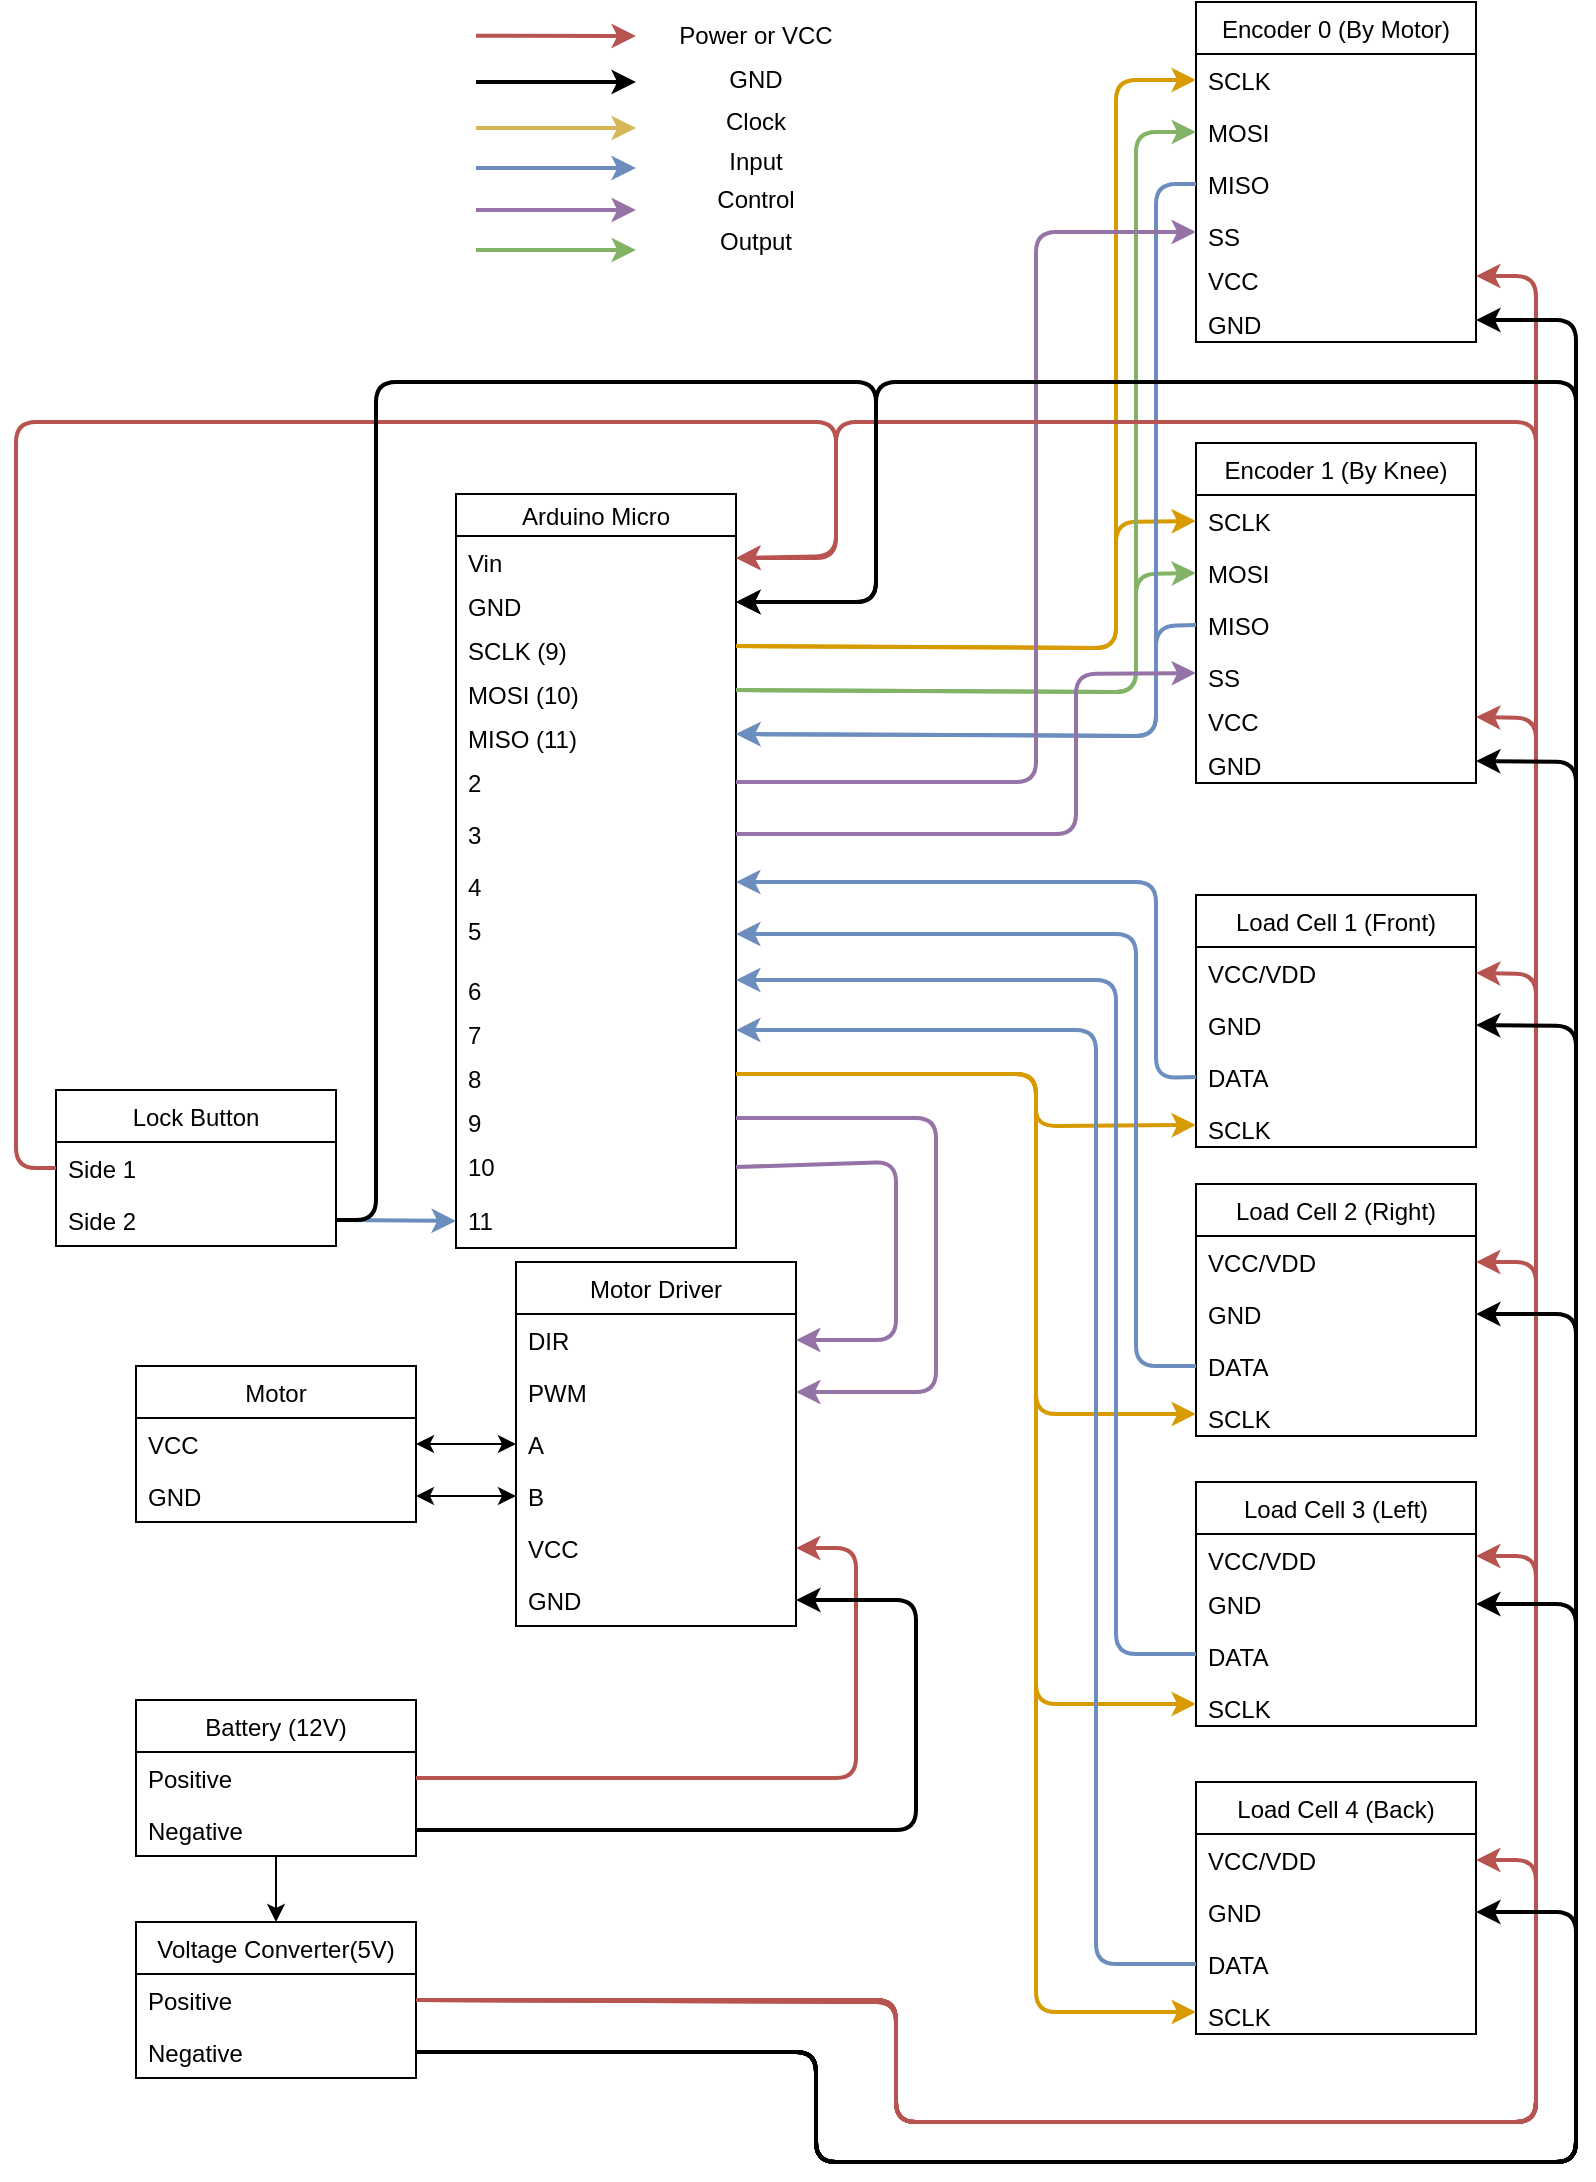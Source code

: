 <mxfile version="12.6.2" type="device"><diagram id="v35DXiqKWcoDBNxf22tP" name="Page-1"><mxGraphModel dx="2752" dy="989" grid="1" gridSize="10" guides="1" tooltips="1" connect="1" arrows="1" fold="1" page="1" pageScale="1" pageWidth="850" pageHeight="1100" math="0" shadow="0"><root><mxCell id="0"/><mxCell id="1" parent="0"/><mxCell id="bPSCzcpHLHZhRYJmk_Av-8" value="Arduino Micro" style="swimlane;fontStyle=0;childLayout=stackLayout;horizontal=1;startSize=21;fillColor=none;horizontalStack=0;resizeParent=1;resizeParentMax=0;resizeLast=0;collapsible=1;marginBottom=0;" parent="1" vertex="1"><mxGeometry x="20" y="256" width="140" height="377" as="geometry"/></mxCell><mxCell id="bPSCzcpHLHZhRYJmk_Av-101" value="Vin" style="text;strokeColor=none;fillColor=none;align=left;verticalAlign=top;spacingLeft=4;spacingRight=4;overflow=hidden;rotatable=0;points=[[0,0.5],[1,0.5]];portConstraint=eastwest;" parent="bPSCzcpHLHZhRYJmk_Av-8" vertex="1"><mxGeometry y="21" width="140" height="22" as="geometry"/></mxCell><mxCell id="bPSCzcpHLHZhRYJmk_Av-100" value="GND" style="text;strokeColor=none;fillColor=none;align=left;verticalAlign=top;spacingLeft=4;spacingRight=4;overflow=hidden;rotatable=0;points=[[0,0.5],[1,0.5]];portConstraint=eastwest;" parent="bPSCzcpHLHZhRYJmk_Av-8" vertex="1"><mxGeometry y="43" width="140" height="22" as="geometry"/></mxCell><mxCell id="bPSCzcpHLHZhRYJmk_Av-20" value="SCLK (9)" style="text;strokeColor=none;fillColor=none;align=left;verticalAlign=top;spacingLeft=4;spacingRight=4;overflow=hidden;rotatable=0;points=[[0,0.5],[1,0.5]];portConstraint=eastwest;" parent="bPSCzcpHLHZhRYJmk_Av-8" vertex="1"><mxGeometry y="65" width="140" height="22" as="geometry"/></mxCell><mxCell id="bPSCzcpHLHZhRYJmk_Av-19" value="MOSI (10)" style="text;strokeColor=none;fillColor=none;align=left;verticalAlign=top;spacingLeft=4;spacingRight=4;overflow=hidden;rotatable=0;points=[[0,0.5],[1,0.5]];portConstraint=eastwest;" parent="bPSCzcpHLHZhRYJmk_Av-8" vertex="1"><mxGeometry y="87" width="140" height="22" as="geometry"/></mxCell><mxCell id="bPSCzcpHLHZhRYJmk_Av-18" value="MISO (11)" style="text;strokeColor=none;fillColor=none;align=left;verticalAlign=top;spacingLeft=4;spacingRight=4;overflow=hidden;rotatable=0;points=[[0,0.5],[1,0.5]];portConstraint=eastwest;" parent="bPSCzcpHLHZhRYJmk_Av-8" vertex="1"><mxGeometry y="109" width="140" height="22" as="geometry"/></mxCell><mxCell id="bPSCzcpHLHZhRYJmk_Av-9" value="2" style="text;strokeColor=none;fillColor=none;align=left;verticalAlign=top;spacingLeft=4;spacingRight=4;overflow=hidden;rotatable=0;points=[[0,0.5],[1,0.5]];portConstraint=eastwest;" parent="bPSCzcpHLHZhRYJmk_Av-8" vertex="1"><mxGeometry y="131" width="140" height="26" as="geometry"/></mxCell><mxCell id="bPSCzcpHLHZhRYJmk_Av-10" value="3" style="text;strokeColor=none;fillColor=none;align=left;verticalAlign=top;spacingLeft=4;spacingRight=4;overflow=hidden;rotatable=0;points=[[0,0.5],[1,0.5]];portConstraint=eastwest;" parent="bPSCzcpHLHZhRYJmk_Av-8" vertex="1"><mxGeometry y="157" width="140" height="26" as="geometry"/></mxCell><mxCell id="bPSCzcpHLHZhRYJmk_Av-12" value="4" style="text;strokeColor=none;fillColor=none;align=left;verticalAlign=top;spacingLeft=4;spacingRight=4;overflow=hidden;rotatable=0;points=[[0,0.5],[1,0.5]];portConstraint=eastwest;" parent="bPSCzcpHLHZhRYJmk_Av-8" vertex="1"><mxGeometry y="183" width="140" height="22" as="geometry"/></mxCell><mxCell id="bPSCzcpHLHZhRYJmk_Av-11" value="5" style="text;strokeColor=none;fillColor=none;align=left;verticalAlign=top;spacingLeft=4;spacingRight=4;overflow=hidden;rotatable=0;points=[[0,0.5],[1,0.5]];portConstraint=eastwest;" parent="bPSCzcpHLHZhRYJmk_Av-8" vertex="1"><mxGeometry y="205" width="140" height="30" as="geometry"/></mxCell><mxCell id="bPSCzcpHLHZhRYJmk_Av-14" value="6" style="text;strokeColor=none;fillColor=none;align=left;verticalAlign=top;spacingLeft=4;spacingRight=4;overflow=hidden;rotatable=0;points=[[0,0.5],[1,0.5]];portConstraint=eastwest;" parent="bPSCzcpHLHZhRYJmk_Av-8" vertex="1"><mxGeometry y="235" width="140" height="22" as="geometry"/></mxCell><mxCell id="bPSCzcpHLHZhRYJmk_Av-16" value="7" style="text;strokeColor=none;fillColor=none;align=left;verticalAlign=top;spacingLeft=4;spacingRight=4;overflow=hidden;rotatable=0;points=[[0,0.5],[1,0.5]];portConstraint=eastwest;" parent="bPSCzcpHLHZhRYJmk_Av-8" vertex="1"><mxGeometry y="257" width="140" height="22" as="geometry"/></mxCell><mxCell id="bPSCzcpHLHZhRYJmk_Av-15" value="8" style="text;strokeColor=none;fillColor=none;align=left;verticalAlign=top;spacingLeft=4;spacingRight=4;overflow=hidden;rotatable=0;points=[[0,0.5],[1,0.5]];portConstraint=eastwest;" parent="bPSCzcpHLHZhRYJmk_Av-8" vertex="1"><mxGeometry y="279" width="140" height="22" as="geometry"/></mxCell><mxCell id="bPSCzcpHLHZhRYJmk_Av-13" value="9" style="text;strokeColor=none;fillColor=none;align=left;verticalAlign=top;spacingLeft=4;spacingRight=4;overflow=hidden;rotatable=0;points=[[0,0.5],[1,0.5]];portConstraint=eastwest;" parent="bPSCzcpHLHZhRYJmk_Av-8" vertex="1"><mxGeometry y="301" width="140" height="22" as="geometry"/></mxCell><mxCell id="bPSCzcpHLHZhRYJmk_Av-17" value="10" style="text;strokeColor=none;fillColor=none;align=left;verticalAlign=top;spacingLeft=4;spacingRight=4;overflow=hidden;rotatable=0;points=[[0,0.5],[1,0.5]];portConstraint=eastwest;" parent="bPSCzcpHLHZhRYJmk_Av-8" vertex="1"><mxGeometry y="323" width="140" height="27" as="geometry"/></mxCell><mxCell id="UophgzptEVG4ub3o9awK-4" value="11&#10;" style="text;strokeColor=none;fillColor=none;align=left;verticalAlign=top;spacingLeft=4;spacingRight=4;overflow=hidden;rotatable=0;points=[[0,0.5],[1,0.5]];portConstraint=eastwest;" vertex="1" parent="bPSCzcpHLHZhRYJmk_Av-8"><mxGeometry y="350" width="140" height="27" as="geometry"/></mxCell><mxCell id="bPSCzcpHLHZhRYJmk_Av-21" value="Encoder 1 (By Knee)" style="swimlane;fontStyle=0;childLayout=stackLayout;horizontal=1;startSize=26;fillColor=none;horizontalStack=0;resizeParent=1;resizeParentMax=0;resizeLast=0;collapsible=1;marginBottom=0;" parent="1" vertex="1"><mxGeometry x="390" y="230.5" width="140" height="170" as="geometry"/></mxCell><mxCell id="bPSCzcpHLHZhRYJmk_Av-24" value="SCLK" style="text;strokeColor=none;fillColor=none;align=left;verticalAlign=top;spacingLeft=4;spacingRight=4;overflow=hidden;rotatable=0;points=[[0,0.5],[1,0.5]];portConstraint=eastwest;" parent="bPSCzcpHLHZhRYJmk_Av-21" vertex="1"><mxGeometry y="26" width="140" height="26" as="geometry"/></mxCell><mxCell id="bPSCzcpHLHZhRYJmk_Av-22" value="MOSI&#10;" style="text;strokeColor=none;fillColor=none;align=left;verticalAlign=top;spacingLeft=4;spacingRight=4;overflow=hidden;rotatable=0;points=[[0,0.5],[1,0.5]];portConstraint=eastwest;" parent="bPSCzcpHLHZhRYJmk_Av-21" vertex="1"><mxGeometry y="52" width="140" height="26" as="geometry"/></mxCell><mxCell id="bPSCzcpHLHZhRYJmk_Av-23" value="MISO" style="text;strokeColor=none;fillColor=none;align=left;verticalAlign=top;spacingLeft=4;spacingRight=4;overflow=hidden;rotatable=0;points=[[0,0.5],[1,0.5]];portConstraint=eastwest;" parent="bPSCzcpHLHZhRYJmk_Av-21" vertex="1"><mxGeometry y="78" width="140" height="26" as="geometry"/></mxCell><mxCell id="bPSCzcpHLHZhRYJmk_Av-25" value="SS" style="text;strokeColor=none;fillColor=none;align=left;verticalAlign=top;spacingLeft=4;spacingRight=4;overflow=hidden;rotatable=0;points=[[0,0.5],[1,0.5]];portConstraint=eastwest;" parent="bPSCzcpHLHZhRYJmk_Av-21" vertex="1"><mxGeometry y="104" width="140" height="22" as="geometry"/></mxCell><mxCell id="bPSCzcpHLHZhRYJmk_Av-46" value="VCC" style="text;strokeColor=none;fillColor=none;align=left;verticalAlign=top;spacingLeft=4;spacingRight=4;overflow=hidden;rotatable=0;points=[[0,0.5],[1,0.5]];portConstraint=eastwest;" parent="bPSCzcpHLHZhRYJmk_Av-21" vertex="1"><mxGeometry y="126" width="140" height="22" as="geometry"/></mxCell><mxCell id="bPSCzcpHLHZhRYJmk_Av-47" value="GND" style="text;strokeColor=none;fillColor=none;align=left;verticalAlign=top;spacingLeft=4;spacingRight=4;overflow=hidden;rotatable=0;points=[[0,0.5],[1,0.5]];portConstraint=eastwest;" parent="bPSCzcpHLHZhRYJmk_Av-21" vertex="1"><mxGeometry y="148" width="140" height="22" as="geometry"/></mxCell><mxCell id="bPSCzcpHLHZhRYJmk_Av-26" value="Encoder 0 (By Motor)" style="swimlane;fontStyle=0;childLayout=stackLayout;horizontal=1;startSize=26;fillColor=none;horizontalStack=0;resizeParent=1;resizeParentMax=0;resizeLast=0;collapsible=1;marginBottom=0;" parent="1" vertex="1"><mxGeometry x="390" y="10" width="140" height="170" as="geometry"/></mxCell><mxCell id="bPSCzcpHLHZhRYJmk_Av-29" value="SCLK" style="text;strokeColor=none;fillColor=none;align=left;verticalAlign=top;spacingLeft=4;spacingRight=4;overflow=hidden;rotatable=0;points=[[0,0.5],[1,0.5]];portConstraint=eastwest;" parent="bPSCzcpHLHZhRYJmk_Av-26" vertex="1"><mxGeometry y="26" width="140" height="26" as="geometry"/></mxCell><mxCell id="bPSCzcpHLHZhRYJmk_Av-27" value="MOSI&#10;" style="text;strokeColor=none;fillColor=none;align=left;verticalAlign=top;spacingLeft=4;spacingRight=4;overflow=hidden;rotatable=0;points=[[0,0.5],[1,0.5]];portConstraint=eastwest;" parent="bPSCzcpHLHZhRYJmk_Av-26" vertex="1"><mxGeometry y="52" width="140" height="26" as="geometry"/></mxCell><mxCell id="bPSCzcpHLHZhRYJmk_Av-28" value="MISO" style="text;strokeColor=none;fillColor=none;align=left;verticalAlign=top;spacingLeft=4;spacingRight=4;overflow=hidden;rotatable=0;points=[[0,0.5],[1,0.5]];portConstraint=eastwest;" parent="bPSCzcpHLHZhRYJmk_Av-26" vertex="1"><mxGeometry y="78" width="140" height="26" as="geometry"/></mxCell><mxCell id="bPSCzcpHLHZhRYJmk_Av-30" value="SS" style="text;strokeColor=none;fillColor=none;align=left;verticalAlign=top;spacingLeft=4;spacingRight=4;overflow=hidden;rotatable=0;points=[[0,0.5],[1,0.5]];portConstraint=eastwest;" parent="bPSCzcpHLHZhRYJmk_Av-26" vertex="1"><mxGeometry y="104" width="140" height="22" as="geometry"/></mxCell><mxCell id="bPSCzcpHLHZhRYJmk_Av-45" value="VCC" style="text;strokeColor=none;fillColor=none;align=left;verticalAlign=top;spacingLeft=4;spacingRight=4;overflow=hidden;rotatable=0;points=[[0,0.5],[1,0.5]];portConstraint=eastwest;" parent="bPSCzcpHLHZhRYJmk_Av-26" vertex="1"><mxGeometry y="126" width="140" height="22" as="geometry"/></mxCell><mxCell id="bPSCzcpHLHZhRYJmk_Av-44" value="GND" style="text;strokeColor=none;fillColor=none;align=left;verticalAlign=top;spacingLeft=4;spacingRight=4;overflow=hidden;rotatable=0;points=[[0,0.5],[1,0.5]];portConstraint=eastwest;" parent="bPSCzcpHLHZhRYJmk_Av-26" vertex="1"><mxGeometry y="148" width="140" height="22" as="geometry"/></mxCell><mxCell id="bPSCzcpHLHZhRYJmk_Av-31" value="" style="endArrow=none;html=1;exitX=1;exitY=0.5;exitDx=0;exitDy=0;entryX=0;entryY=0.5;entryDx=0;entryDy=0;fillColor=#dae8fc;strokeColor=#6c8ebf;startArrow=classic;startFill=1;endFill=0;strokeWidth=2;" parent="1" source="bPSCzcpHLHZhRYJmk_Av-18" target="bPSCzcpHLHZhRYJmk_Av-23" edge="1"><mxGeometry width="50" height="50" relative="1" as="geometry"><mxPoint x="20" y="460" as="sourcePoint"/><mxPoint x="300" y="300" as="targetPoint"/><Array as="points"><mxPoint x="370" y="377"/><mxPoint x="370" y="322"/></Array></mxGeometry></mxCell><mxCell id="bPSCzcpHLHZhRYJmk_Av-32" value="" style="endArrow=classic;html=1;exitX=1;exitY=0.5;exitDx=0;exitDy=0;entryX=0;entryY=0.5;entryDx=0;entryDy=0;fillColor=#d5e8d4;strokeColor=#82b366;strokeWidth=2;" parent="1" source="bPSCzcpHLHZhRYJmk_Av-19" target="bPSCzcpHLHZhRYJmk_Av-22" edge="1"><mxGeometry width="50" height="50" relative="1" as="geometry"><mxPoint x="20" y="460" as="sourcePoint"/><mxPoint x="70" y="410" as="targetPoint"/><Array as="points"><mxPoint x="360" y="355"/><mxPoint x="360" y="296"/></Array></mxGeometry></mxCell><mxCell id="bPSCzcpHLHZhRYJmk_Av-33" value="" style="endArrow=classic;html=1;exitX=1;exitY=0.5;exitDx=0;exitDy=0;entryX=0;entryY=0.5;entryDx=0;entryDy=0;fillColor=#ffe6cc;strokeColor=#d79b00;strokeWidth=2;" parent="1" source="bPSCzcpHLHZhRYJmk_Av-20" target="bPSCzcpHLHZhRYJmk_Av-24" edge="1"><mxGeometry width="50" height="50" relative="1" as="geometry"><mxPoint x="20" y="460" as="sourcePoint"/><mxPoint x="70" y="410" as="targetPoint"/><Array as="points"><mxPoint x="350" y="333"/><mxPoint x="350" y="270"/></Array></mxGeometry></mxCell><mxCell id="bPSCzcpHLHZhRYJmk_Av-34" value="" style="endArrow=classic;html=1;exitX=1;exitY=0.5;exitDx=0;exitDy=0;entryX=0;entryY=0.5;entryDx=0;entryDy=0;fillColor=#ffe6cc;strokeColor=#d79b00;strokeWidth=2;" parent="1" source="bPSCzcpHLHZhRYJmk_Av-20" target="bPSCzcpHLHZhRYJmk_Av-29" edge="1"><mxGeometry width="50" height="50" relative="1" as="geometry"><mxPoint x="20" y="460" as="sourcePoint"/><mxPoint x="70" y="410" as="targetPoint"/><Array as="points"><mxPoint x="350" y="333"/><mxPoint x="350" y="49"/></Array></mxGeometry></mxCell><mxCell id="bPSCzcpHLHZhRYJmk_Av-35" value="" style="endArrow=classic;html=1;exitX=1;exitY=0.5;exitDx=0;exitDy=0;entryX=0;entryY=0.5;entryDx=0;entryDy=0;fillColor=#d5e8d4;strokeColor=#82b366;strokeWidth=2;" parent="1" source="bPSCzcpHLHZhRYJmk_Av-19" target="bPSCzcpHLHZhRYJmk_Av-27" edge="1"><mxGeometry width="50" height="50" relative="1" as="geometry"><mxPoint x="20" y="460" as="sourcePoint"/><mxPoint x="70" y="410" as="targetPoint"/><Array as="points"><mxPoint x="360" y="355"/><mxPoint x="360" y="75"/></Array></mxGeometry></mxCell><mxCell id="bPSCzcpHLHZhRYJmk_Av-36" value="" style="endArrow=none;html=1;exitX=1;exitY=0.5;exitDx=0;exitDy=0;entryX=0;entryY=0.5;entryDx=0;entryDy=0;fillColor=#dae8fc;strokeColor=#6c8ebf;startArrow=classic;startFill=1;endFill=0;strokeWidth=2;" parent="1" source="bPSCzcpHLHZhRYJmk_Av-18" target="bPSCzcpHLHZhRYJmk_Av-28" edge="1"><mxGeometry width="50" height="50" relative="1" as="geometry"><mxPoint x="20" y="460" as="sourcePoint"/><mxPoint x="70" y="410" as="targetPoint"/><Array as="points"><mxPoint x="370" y="377"/><mxPoint x="370" y="101"/></Array></mxGeometry></mxCell><mxCell id="bPSCzcpHLHZhRYJmk_Av-37" value="" style="endArrow=classic;html=1;exitX=1;exitY=0.5;exitDx=0;exitDy=0;entryX=0;entryY=0.5;entryDx=0;entryDy=0;fillColor=#e1d5e7;strokeColor=#9673a6;strokeWidth=2;" parent="1" source="bPSCzcpHLHZhRYJmk_Av-9" target="bPSCzcpHLHZhRYJmk_Av-30" edge="1"><mxGeometry width="50" height="50" relative="1" as="geometry"><mxPoint x="20" y="670" as="sourcePoint"/><mxPoint x="70" y="620" as="targetPoint"/><Array as="points"><mxPoint x="310" y="400"/><mxPoint x="310" y="125"/></Array></mxGeometry></mxCell><mxCell id="bPSCzcpHLHZhRYJmk_Av-38" value="" style="endArrow=classic;html=1;exitX=1;exitY=0.5;exitDx=0;exitDy=0;entryX=0;entryY=0.5;entryDx=0;entryDy=0;fillColor=#e1d5e7;strokeColor=#9673a6;strokeWidth=2;" parent="1" source="bPSCzcpHLHZhRYJmk_Av-10" target="bPSCzcpHLHZhRYJmk_Av-25" edge="1"><mxGeometry width="50" height="50" relative="1" as="geometry"><mxPoint x="20" y="670" as="sourcePoint"/><mxPoint x="70" y="620" as="targetPoint"/><Array as="points"><mxPoint x="330" y="426"/><mxPoint x="330" y="346"/></Array></mxGeometry></mxCell><mxCell id="bPSCzcpHLHZhRYJmk_Av-39" value="Load Cell 1 (Front)" style="swimlane;fontStyle=0;childLayout=stackLayout;horizontal=1;startSize=26;fillColor=none;horizontalStack=0;resizeParent=1;resizeParentMax=0;resizeLast=0;collapsible=1;marginBottom=0;" parent="1" vertex="1"><mxGeometry x="390" y="456.5" width="140" height="126" as="geometry"/></mxCell><mxCell id="bPSCzcpHLHZhRYJmk_Av-40" value="VCC/VDD" style="text;strokeColor=none;fillColor=none;align=left;verticalAlign=top;spacingLeft=4;spacingRight=4;overflow=hidden;rotatable=0;points=[[0,0.5],[1,0.5]];portConstraint=eastwest;" parent="bPSCzcpHLHZhRYJmk_Av-39" vertex="1"><mxGeometry y="26" width="140" height="26" as="geometry"/></mxCell><mxCell id="bPSCzcpHLHZhRYJmk_Av-41" value="GND" style="text;strokeColor=none;fillColor=none;align=left;verticalAlign=top;spacingLeft=4;spacingRight=4;overflow=hidden;rotatable=0;points=[[0,0.5],[1,0.5]];portConstraint=eastwest;" parent="bPSCzcpHLHZhRYJmk_Av-39" vertex="1"><mxGeometry y="52" width="140" height="26" as="geometry"/></mxCell><mxCell id="bPSCzcpHLHZhRYJmk_Av-42" value="DATA" style="text;strokeColor=none;fillColor=none;align=left;verticalAlign=top;spacingLeft=4;spacingRight=4;overflow=hidden;rotatable=0;points=[[0,0.5],[1,0.5]];portConstraint=eastwest;" parent="bPSCzcpHLHZhRYJmk_Av-39" vertex="1"><mxGeometry y="78" width="140" height="26" as="geometry"/></mxCell><mxCell id="bPSCzcpHLHZhRYJmk_Av-43" value="SCLK" style="text;strokeColor=none;fillColor=none;align=left;verticalAlign=top;spacingLeft=4;spacingRight=4;overflow=hidden;rotatable=0;points=[[0,0.5],[1,0.5]];portConstraint=eastwest;" parent="bPSCzcpHLHZhRYJmk_Av-39" vertex="1"><mxGeometry y="104" width="140" height="22" as="geometry"/></mxCell><mxCell id="bPSCzcpHLHZhRYJmk_Av-48" value="Load Cell 2 (Right)" style="swimlane;fontStyle=0;childLayout=stackLayout;horizontal=1;startSize=26;fillColor=none;horizontalStack=0;resizeParent=1;resizeParentMax=0;resizeLast=0;collapsible=1;marginBottom=0;" parent="1" vertex="1"><mxGeometry x="390" y="601" width="140" height="126" as="geometry"/></mxCell><mxCell id="bPSCzcpHLHZhRYJmk_Av-49" value="VCC/VDD" style="text;strokeColor=none;fillColor=none;align=left;verticalAlign=top;spacingLeft=4;spacingRight=4;overflow=hidden;rotatable=0;points=[[0,0.5],[1,0.5]];portConstraint=eastwest;" parent="bPSCzcpHLHZhRYJmk_Av-48" vertex="1"><mxGeometry y="26" width="140" height="26" as="geometry"/></mxCell><mxCell id="bPSCzcpHLHZhRYJmk_Av-50" value="GND" style="text;strokeColor=none;fillColor=none;align=left;verticalAlign=top;spacingLeft=4;spacingRight=4;overflow=hidden;rotatable=0;points=[[0,0.5],[1,0.5]];portConstraint=eastwest;" parent="bPSCzcpHLHZhRYJmk_Av-48" vertex="1"><mxGeometry y="52" width="140" height="26" as="geometry"/></mxCell><mxCell id="bPSCzcpHLHZhRYJmk_Av-51" value="DATA" style="text;strokeColor=none;fillColor=none;align=left;verticalAlign=top;spacingLeft=4;spacingRight=4;overflow=hidden;rotatable=0;points=[[0,0.5],[1,0.5]];portConstraint=eastwest;" parent="bPSCzcpHLHZhRYJmk_Av-48" vertex="1"><mxGeometry y="78" width="140" height="26" as="geometry"/></mxCell><mxCell id="bPSCzcpHLHZhRYJmk_Av-52" value="SCLK" style="text;strokeColor=none;fillColor=none;align=left;verticalAlign=top;spacingLeft=4;spacingRight=4;overflow=hidden;rotatable=0;points=[[0,0.5],[1,0.5]];portConstraint=eastwest;" parent="bPSCzcpHLHZhRYJmk_Av-48" vertex="1"><mxGeometry y="104" width="140" height="22" as="geometry"/></mxCell><mxCell id="bPSCzcpHLHZhRYJmk_Av-53" value="Load Cell 3 (Left)" style="swimlane;fontStyle=0;childLayout=stackLayout;horizontal=1;startSize=26;fillColor=none;horizontalStack=0;resizeParent=1;resizeParentMax=0;resizeLast=0;collapsible=1;marginBottom=0;" parent="1" vertex="1"><mxGeometry x="390" y="750" width="140" height="122" as="geometry"/></mxCell><mxCell id="bPSCzcpHLHZhRYJmk_Av-54" value="VCC/VDD" style="text;strokeColor=none;fillColor=none;align=left;verticalAlign=top;spacingLeft=4;spacingRight=4;overflow=hidden;rotatable=0;points=[[0,0.5],[1,0.5]];portConstraint=eastwest;" parent="bPSCzcpHLHZhRYJmk_Av-53" vertex="1"><mxGeometry y="26" width="140" height="22" as="geometry"/></mxCell><mxCell id="bPSCzcpHLHZhRYJmk_Av-55" value="GND" style="text;strokeColor=none;fillColor=none;align=left;verticalAlign=top;spacingLeft=4;spacingRight=4;overflow=hidden;rotatable=0;points=[[0,0.5],[1,0.5]];portConstraint=eastwest;" parent="bPSCzcpHLHZhRYJmk_Av-53" vertex="1"><mxGeometry y="48" width="140" height="26" as="geometry"/></mxCell><mxCell id="bPSCzcpHLHZhRYJmk_Av-56" value="DATA" style="text;strokeColor=none;fillColor=none;align=left;verticalAlign=top;spacingLeft=4;spacingRight=4;overflow=hidden;rotatable=0;points=[[0,0.5],[1,0.5]];portConstraint=eastwest;" parent="bPSCzcpHLHZhRYJmk_Av-53" vertex="1"><mxGeometry y="74" width="140" height="26" as="geometry"/></mxCell><mxCell id="bPSCzcpHLHZhRYJmk_Av-57" value="SCLK" style="text;strokeColor=none;fillColor=none;align=left;verticalAlign=top;spacingLeft=4;spacingRight=4;overflow=hidden;rotatable=0;points=[[0,0.5],[1,0.5]];portConstraint=eastwest;" parent="bPSCzcpHLHZhRYJmk_Av-53" vertex="1"><mxGeometry y="100" width="140" height="22" as="geometry"/></mxCell><mxCell id="bPSCzcpHLHZhRYJmk_Av-58" value="Load Cell 4 (Back)" style="swimlane;fontStyle=0;childLayout=stackLayout;horizontal=1;startSize=26;fillColor=none;horizontalStack=0;resizeParent=1;resizeParentMax=0;resizeLast=0;collapsible=1;marginBottom=0;" parent="1" vertex="1"><mxGeometry x="390" y="900" width="140" height="126" as="geometry"/></mxCell><mxCell id="bPSCzcpHLHZhRYJmk_Av-59" value="VCC/VDD" style="text;strokeColor=none;fillColor=none;align=left;verticalAlign=top;spacingLeft=4;spacingRight=4;overflow=hidden;rotatable=0;points=[[0,0.5],[1,0.5]];portConstraint=eastwest;" parent="bPSCzcpHLHZhRYJmk_Av-58" vertex="1"><mxGeometry y="26" width="140" height="26" as="geometry"/></mxCell><mxCell id="bPSCzcpHLHZhRYJmk_Av-60" value="GND" style="text;strokeColor=none;fillColor=none;align=left;verticalAlign=top;spacingLeft=4;spacingRight=4;overflow=hidden;rotatable=0;points=[[0,0.5],[1,0.5]];portConstraint=eastwest;" parent="bPSCzcpHLHZhRYJmk_Av-58" vertex="1"><mxGeometry y="52" width="140" height="26" as="geometry"/></mxCell><mxCell id="bPSCzcpHLHZhRYJmk_Av-61" value="DATA" style="text;strokeColor=none;fillColor=none;align=left;verticalAlign=top;spacingLeft=4;spacingRight=4;overflow=hidden;rotatable=0;points=[[0,0.5],[1,0.5]];portConstraint=eastwest;" parent="bPSCzcpHLHZhRYJmk_Av-58" vertex="1"><mxGeometry y="78" width="140" height="26" as="geometry"/></mxCell><mxCell id="bPSCzcpHLHZhRYJmk_Av-62" value="SCLK" style="text;strokeColor=none;fillColor=none;align=left;verticalAlign=top;spacingLeft=4;spacingRight=4;overflow=hidden;rotatable=0;points=[[0,0.5],[1,0.5]];portConstraint=eastwest;" parent="bPSCzcpHLHZhRYJmk_Av-58" vertex="1"><mxGeometry y="104" width="140" height="22" as="geometry"/></mxCell><mxCell id="bPSCzcpHLHZhRYJmk_Av-63" value="" style="endArrow=classic;html=1;exitX=1;exitY=0.5;exitDx=0;exitDy=0;entryX=0;entryY=0.5;entryDx=0;entryDy=0;fillColor=#ffe6cc;strokeColor=#d79b00;strokeWidth=2;" parent="1" source="bPSCzcpHLHZhRYJmk_Av-15" target="bPSCzcpHLHZhRYJmk_Av-43" edge="1"><mxGeometry width="50" height="50" relative="1" as="geometry"><mxPoint x="20" y="1100" as="sourcePoint"/><mxPoint x="70" y="1050" as="targetPoint"/><Array as="points"><mxPoint x="310" y="546"/><mxPoint x="310" y="572"/></Array></mxGeometry></mxCell><mxCell id="bPSCzcpHLHZhRYJmk_Av-64" value="" style="endArrow=classic;html=1;exitX=1;exitY=0.5;exitDx=0;exitDy=0;entryX=0;entryY=0.5;entryDx=0;entryDy=0;fillColor=#ffe6cc;strokeColor=#d79b00;strokeWidth=2;" parent="1" source="bPSCzcpHLHZhRYJmk_Av-15" target="bPSCzcpHLHZhRYJmk_Av-52" edge="1"><mxGeometry width="50" height="50" relative="1" as="geometry"><mxPoint x="170" y="556" as="sourcePoint"/><mxPoint x="400" y="581.5" as="targetPoint"/><Array as="points"><mxPoint x="310" y="546"/><mxPoint x="310" y="716"/></Array></mxGeometry></mxCell><mxCell id="bPSCzcpHLHZhRYJmk_Av-65" value="" style="endArrow=classic;html=1;exitX=1;exitY=0.5;exitDx=0;exitDy=0;entryX=0;entryY=0.5;entryDx=0;entryDy=0;fillColor=#ffe6cc;strokeColor=#d79b00;strokeWidth=2;" parent="1" source="bPSCzcpHLHZhRYJmk_Av-15" target="bPSCzcpHLHZhRYJmk_Av-57" edge="1"><mxGeometry width="50" height="50" relative="1" as="geometry"><mxPoint x="20" y="1100" as="sourcePoint"/><mxPoint x="70" y="1050" as="targetPoint"/><Array as="points"><mxPoint x="310" y="546"/><mxPoint x="310" y="861"/></Array></mxGeometry></mxCell><mxCell id="bPSCzcpHLHZhRYJmk_Av-66" value="" style="endArrow=classic;html=1;exitX=1;exitY=0.5;exitDx=0;exitDy=0;entryX=0;entryY=0.5;entryDx=0;entryDy=0;fillColor=#ffe6cc;strokeColor=#d79b00;strokeWidth=2;" parent="1" source="bPSCzcpHLHZhRYJmk_Av-15" target="bPSCzcpHLHZhRYJmk_Av-62" edge="1"><mxGeometry width="50" height="50" relative="1" as="geometry"><mxPoint x="20" y="1100" as="sourcePoint"/><mxPoint x="70" y="1050" as="targetPoint"/><Array as="points"><mxPoint x="310" y="546"/><mxPoint x="310" y="1015"/></Array></mxGeometry></mxCell><mxCell id="bPSCzcpHLHZhRYJmk_Av-67" value="" style="endArrow=none;html=1;exitX=1;exitY=0.5;exitDx=0;exitDy=0;entryX=0;entryY=0.5;entryDx=0;entryDy=0;fillColor=#dae8fc;strokeColor=#6c8ebf;strokeWidth=2;startArrow=classic;startFill=1;endFill=0;" parent="1" source="bPSCzcpHLHZhRYJmk_Av-12" target="bPSCzcpHLHZhRYJmk_Av-42" edge="1"><mxGeometry width="50" height="50" relative="1" as="geometry"><mxPoint x="190" y="610" as="sourcePoint"/><mxPoint x="220" y="810" as="targetPoint"/><Array as="points"><mxPoint x="370" y="450"/><mxPoint x="370" y="548"/></Array></mxGeometry></mxCell><mxCell id="bPSCzcpHLHZhRYJmk_Av-68" value="" style="endArrow=none;html=1;exitX=1;exitY=0.5;exitDx=0;exitDy=0;entryX=0;entryY=0.5;entryDx=0;entryDy=0;fillColor=#dae8fc;strokeColor=#6c8ebf;strokeWidth=2;startArrow=classic;startFill=1;endFill=0;" parent="1" source="bPSCzcpHLHZhRYJmk_Av-11" target="bPSCzcpHLHZhRYJmk_Av-51" edge="1"><mxGeometry width="50" height="50" relative="1" as="geometry"><mxPoint x="190" y="590" as="sourcePoint"/><mxPoint x="230" y="720" as="targetPoint"/><Array as="points"><mxPoint x="360" y="476"/><mxPoint x="360" y="692"/></Array></mxGeometry></mxCell><mxCell id="bPSCzcpHLHZhRYJmk_Av-69" value="" style="endArrow=none;html=1;entryX=0;entryY=0.5;entryDx=0;entryDy=0;fillColor=#dae8fc;strokeColor=#6c8ebf;strokeWidth=2;startArrow=classic;startFill=1;endFill=0;" parent="1" edge="1"><mxGeometry width="50" height="50" relative="1" as="geometry"><mxPoint x="160" y="499" as="sourcePoint"/><mxPoint x="390" y="836" as="targetPoint"/><Array as="points"><mxPoint x="350" y="499"/><mxPoint x="350" y="836"/></Array></mxGeometry></mxCell><mxCell id="bPSCzcpHLHZhRYJmk_Av-70" value="" style="endArrow=none;html=1;exitX=1;exitY=0.5;exitDx=0;exitDy=0;entryX=0;entryY=0.5;entryDx=0;entryDy=0;fillColor=#dae8fc;strokeColor=#6c8ebf;strokeWidth=2;startArrow=classic;startFill=1;endFill=0;" parent="1" source="bPSCzcpHLHZhRYJmk_Av-16" target="bPSCzcpHLHZhRYJmk_Av-61" edge="1"><mxGeometry width="50" height="50" relative="1" as="geometry"><mxPoint x="170" y="640" as="sourcePoint"/><mxPoint x="280" y="720" as="targetPoint"/><Array as="points"><mxPoint x="340" y="524"/><mxPoint x="340" y="991"/></Array></mxGeometry></mxCell><mxCell id="bPSCzcpHLHZhRYJmk_Av-71" value="Motor Driver" style="swimlane;fontStyle=0;childLayout=stackLayout;horizontal=1;startSize=26;fillColor=none;horizontalStack=0;resizeParent=1;resizeParentMax=0;resizeLast=0;collapsible=1;marginBottom=0;" parent="1" vertex="1"><mxGeometry x="50" y="640" width="140" height="182" as="geometry"/></mxCell><mxCell id="bPSCzcpHLHZhRYJmk_Av-73" value="DIR" style="text;strokeColor=none;fillColor=none;align=left;verticalAlign=top;spacingLeft=4;spacingRight=4;overflow=hidden;rotatable=0;points=[[0,0.5],[1,0.5]];portConstraint=eastwest;" parent="bPSCzcpHLHZhRYJmk_Av-71" vertex="1"><mxGeometry y="26" width="140" height="26" as="geometry"/></mxCell><mxCell id="bPSCzcpHLHZhRYJmk_Av-72" value="PWM" style="text;strokeColor=none;fillColor=none;align=left;verticalAlign=top;spacingLeft=4;spacingRight=4;overflow=hidden;rotatable=0;points=[[0,0.5],[1,0.5]];portConstraint=eastwest;" parent="bPSCzcpHLHZhRYJmk_Av-71" vertex="1"><mxGeometry y="52" width="140" height="26" as="geometry"/></mxCell><mxCell id="bPSCzcpHLHZhRYJmk_Av-74" value="A" style="text;strokeColor=none;fillColor=none;align=left;verticalAlign=top;spacingLeft=4;spacingRight=4;overflow=hidden;rotatable=0;points=[[0,0.5],[1,0.5]];portConstraint=eastwest;" parent="bPSCzcpHLHZhRYJmk_Av-71" vertex="1"><mxGeometry y="78" width="140" height="26" as="geometry"/></mxCell><mxCell id="bPSCzcpHLHZhRYJmk_Av-75" value="B" style="text;strokeColor=none;fillColor=none;align=left;verticalAlign=top;spacingLeft=4;spacingRight=4;overflow=hidden;rotatable=0;points=[[0,0.5],[1,0.5]];portConstraint=eastwest;" parent="bPSCzcpHLHZhRYJmk_Av-71" vertex="1"><mxGeometry y="104" width="140" height="26" as="geometry"/></mxCell><mxCell id="bPSCzcpHLHZhRYJmk_Av-77" value="VCC" style="text;strokeColor=none;fillColor=none;align=left;verticalAlign=top;spacingLeft=4;spacingRight=4;overflow=hidden;rotatable=0;points=[[0,0.5],[1,0.5]];portConstraint=eastwest;" parent="bPSCzcpHLHZhRYJmk_Av-71" vertex="1"><mxGeometry y="130" width="140" height="26" as="geometry"/></mxCell><mxCell id="bPSCzcpHLHZhRYJmk_Av-76" value="GND" style="text;strokeColor=none;fillColor=none;align=left;verticalAlign=top;spacingLeft=4;spacingRight=4;overflow=hidden;rotatable=0;points=[[0,0.5],[1,0.5]];portConstraint=eastwest;" parent="bPSCzcpHLHZhRYJmk_Av-71" vertex="1"><mxGeometry y="156" width="140" height="26" as="geometry"/></mxCell><mxCell id="bPSCzcpHLHZhRYJmk_Av-78" value="Motor" style="swimlane;fontStyle=0;childLayout=stackLayout;horizontal=1;startSize=26;fillColor=none;horizontalStack=0;resizeParent=1;resizeParentMax=0;resizeLast=0;collapsible=1;marginBottom=0;" parent="1" vertex="1"><mxGeometry x="-140" y="692" width="140" height="78" as="geometry"/></mxCell><mxCell id="bPSCzcpHLHZhRYJmk_Av-79" value="VCC" style="text;strokeColor=none;fillColor=none;align=left;verticalAlign=top;spacingLeft=4;spacingRight=4;overflow=hidden;rotatable=0;points=[[0,0.5],[1,0.5]];portConstraint=eastwest;" parent="bPSCzcpHLHZhRYJmk_Av-78" vertex="1"><mxGeometry y="26" width="140" height="26" as="geometry"/></mxCell><mxCell id="bPSCzcpHLHZhRYJmk_Av-80" value="GND" style="text;strokeColor=none;fillColor=none;align=left;verticalAlign=top;spacingLeft=4;spacingRight=4;overflow=hidden;rotatable=0;points=[[0,0.5],[1,0.5]];portConstraint=eastwest;" parent="bPSCzcpHLHZhRYJmk_Av-78" vertex="1"><mxGeometry y="52" width="140" height="26" as="geometry"/></mxCell><mxCell id="bPSCzcpHLHZhRYJmk_Av-86" value="" style="endArrow=classic;startArrow=classic;html=1;entryX=1;entryY=0.5;entryDx=0;entryDy=0;exitX=0;exitY=0.5;exitDx=0;exitDy=0;" parent="1" source="bPSCzcpHLHZhRYJmk_Av-74" target="bPSCzcpHLHZhRYJmk_Av-79" edge="1"><mxGeometry width="50" height="50" relative="1" as="geometry"><mxPoint x="-140" y="1100" as="sourcePoint"/><mxPoint x="-90" y="1050" as="targetPoint"/></mxGeometry></mxCell><mxCell id="bPSCzcpHLHZhRYJmk_Av-87" value="" style="endArrow=classic;startArrow=classic;html=1;entryX=1;entryY=0.5;entryDx=0;entryDy=0;exitX=0;exitY=0.5;exitDx=0;exitDy=0;" parent="1" source="bPSCzcpHLHZhRYJmk_Av-75" target="bPSCzcpHLHZhRYJmk_Av-80" edge="1"><mxGeometry width="50" height="50" relative="1" as="geometry"><mxPoint x="60" y="741" as="sourcePoint"/><mxPoint x="10" y="740" as="targetPoint"/></mxGeometry></mxCell><mxCell id="bPSCzcpHLHZhRYJmk_Av-88" value="" style="endArrow=classic;html=1;exitX=1;exitY=0.5;exitDx=0;exitDy=0;entryX=1;entryY=0.5;entryDx=0;entryDy=0;fillColor=#e1d5e7;strokeColor=#9673a6;strokeWidth=2;" parent="1" source="bPSCzcpHLHZhRYJmk_Av-13" target="bPSCzcpHLHZhRYJmk_Av-72" edge="1"><mxGeometry width="50" height="50" relative="1" as="geometry"><mxPoint x="-140" y="1100" as="sourcePoint"/><mxPoint x="-90" y="1050" as="targetPoint"/><Array as="points"><mxPoint x="260" y="568"/><mxPoint x="260" y="705"/></Array></mxGeometry></mxCell><mxCell id="bPSCzcpHLHZhRYJmk_Av-89" value="" style="endArrow=classic;html=1;exitX=1;exitY=0.5;exitDx=0;exitDy=0;entryX=1;entryY=0.5;entryDx=0;entryDy=0;fillColor=#e1d5e7;strokeColor=#9673a6;strokeWidth=2;" parent="1" source="bPSCzcpHLHZhRYJmk_Av-17" target="bPSCzcpHLHZhRYJmk_Av-73" edge="1"><mxGeometry width="50" height="50" relative="1" as="geometry"><mxPoint x="170" y="578" as="sourcePoint"/><mxPoint x="200" y="715" as="targetPoint"/><Array as="points"><mxPoint x="240" y="590"/><mxPoint x="240" y="679"/></Array></mxGeometry></mxCell><mxCell id="bPSCzcpHLHZhRYJmk_Av-90" value="Battery (12V)" style="swimlane;fontStyle=0;childLayout=stackLayout;horizontal=1;startSize=26;fillColor=none;horizontalStack=0;resizeParent=1;resizeParentMax=0;resizeLast=0;collapsible=1;marginBottom=0;" parent="1" vertex="1"><mxGeometry x="-140" y="859" width="140" height="78" as="geometry"/></mxCell><mxCell id="bPSCzcpHLHZhRYJmk_Av-91" value="Positive" style="text;strokeColor=none;fillColor=none;align=left;verticalAlign=top;spacingLeft=4;spacingRight=4;overflow=hidden;rotatable=0;points=[[0,0.5],[1,0.5]];portConstraint=eastwest;" parent="bPSCzcpHLHZhRYJmk_Av-90" vertex="1"><mxGeometry y="26" width="140" height="26" as="geometry"/></mxCell><mxCell id="bPSCzcpHLHZhRYJmk_Av-92" value="Negative" style="text;strokeColor=none;fillColor=none;align=left;verticalAlign=top;spacingLeft=4;spacingRight=4;overflow=hidden;rotatable=0;points=[[0,0.5],[1,0.5]];portConstraint=eastwest;" parent="bPSCzcpHLHZhRYJmk_Av-90" vertex="1"><mxGeometry y="52" width="140" height="26" as="geometry"/></mxCell><mxCell id="bPSCzcpHLHZhRYJmk_Av-94" value="" style="endArrow=classic;html=1;entryX=0.5;entryY=0;entryDx=0;entryDy=0;" parent="1" source="bPSCzcpHLHZhRYJmk_Av-92" target="bPSCzcpHLHZhRYJmk_Av-95" edge="1"><mxGeometry width="50" height="50" relative="1" as="geometry"><mxPoint x="-140" y="1100" as="sourcePoint"/><mxPoint x="-74" y="970" as="targetPoint"/></mxGeometry></mxCell><mxCell id="bPSCzcpHLHZhRYJmk_Av-95" value="Voltage Converter(5V)" style="swimlane;fontStyle=0;childLayout=stackLayout;horizontal=1;startSize=26;fillColor=none;horizontalStack=0;resizeParent=1;resizeParentMax=0;resizeLast=0;collapsible=1;marginBottom=0;" parent="1" vertex="1"><mxGeometry x="-140" y="970" width="140" height="78" as="geometry"/></mxCell><mxCell id="bPSCzcpHLHZhRYJmk_Av-96" value="Positive" style="text;strokeColor=none;fillColor=none;align=left;verticalAlign=top;spacingLeft=4;spacingRight=4;overflow=hidden;rotatable=0;points=[[0,0.5],[1,0.5]];portConstraint=eastwest;" parent="bPSCzcpHLHZhRYJmk_Av-95" vertex="1"><mxGeometry y="26" width="140" height="26" as="geometry"/></mxCell><mxCell id="bPSCzcpHLHZhRYJmk_Av-97" value="Negative" style="text;strokeColor=none;fillColor=none;align=left;verticalAlign=top;spacingLeft=4;spacingRight=4;overflow=hidden;rotatable=0;points=[[0,0.5],[1,0.5]];portConstraint=eastwest;" parent="bPSCzcpHLHZhRYJmk_Av-95" vertex="1"><mxGeometry y="52" width="140" height="26" as="geometry"/></mxCell><mxCell id="bPSCzcpHLHZhRYJmk_Av-98" value="" style="endArrow=classic;html=1;exitX=1;exitY=0.5;exitDx=0;exitDy=0;entryX=1;entryY=0.5;entryDx=0;entryDy=0;fillColor=#f8cecc;strokeColor=#b85450;strokeWidth=2;" parent="1" source="bPSCzcpHLHZhRYJmk_Av-91" target="bPSCzcpHLHZhRYJmk_Av-77" edge="1"><mxGeometry width="50" height="50" relative="1" as="geometry"><mxPoint x="-140" y="1120" as="sourcePoint"/><mxPoint x="-90" y="1070" as="targetPoint"/><Array as="points"><mxPoint x="220" y="898"/><mxPoint x="220" y="783"/></Array></mxGeometry></mxCell><mxCell id="bPSCzcpHLHZhRYJmk_Av-99" value="" style="endArrow=classic;html=1;exitX=1;exitY=0.5;exitDx=0;exitDy=0;entryX=1;entryY=0.5;entryDx=0;entryDy=0;strokeWidth=2;" parent="1" source="bPSCzcpHLHZhRYJmk_Av-92" target="bPSCzcpHLHZhRYJmk_Av-76" edge="1"><mxGeometry width="50" height="50" relative="1" as="geometry"><mxPoint x="-140" y="1120" as="sourcePoint"/><mxPoint x="-90" y="1070" as="targetPoint"/><Array as="points"><mxPoint x="250" y="924"/><mxPoint x="250" y="809"/></Array></mxGeometry></mxCell><mxCell id="bPSCzcpHLHZhRYJmk_Av-102" value="" style="endArrow=classic;html=1;exitX=1;exitY=0.5;exitDx=0;exitDy=0;entryX=1;entryY=0.5;entryDx=0;entryDy=0;fillColor=#f8cecc;strokeColor=#b85450;strokeWidth=2;" parent="1" source="bPSCzcpHLHZhRYJmk_Av-96" target="bPSCzcpHLHZhRYJmk_Av-59" edge="1"><mxGeometry width="50" height="50" relative="1" as="geometry"><mxPoint x="-140" y="1120" as="sourcePoint"/><mxPoint x="-90" y="1070" as="targetPoint"/><Array as="points"><mxPoint x="240" y="1009"/><mxPoint x="240" y="1070"/><mxPoint x="560" y="1070"/><mxPoint x="560" y="939"/></Array></mxGeometry></mxCell><mxCell id="bPSCzcpHLHZhRYJmk_Av-103" value="" style="endArrow=classic;html=1;exitX=1;exitY=0.5;exitDx=0;exitDy=0;entryX=1;entryY=0.5;entryDx=0;entryDy=0;fillColor=#f8cecc;strokeColor=#b85450;strokeWidth=2;" parent="1" source="bPSCzcpHLHZhRYJmk_Av-96" target="bPSCzcpHLHZhRYJmk_Av-54" edge="1"><mxGeometry width="50" height="50" relative="1" as="geometry"><mxPoint x="10" y="1019" as="sourcePoint"/><mxPoint x="540" y="949" as="targetPoint"/><Array as="points"><mxPoint x="240" y="1009"/><mxPoint x="240" y="1070"/><mxPoint x="560" y="1070"/><mxPoint x="560" y="787"/></Array></mxGeometry></mxCell><mxCell id="bPSCzcpHLHZhRYJmk_Av-104" value="" style="endArrow=classic;html=1;exitX=1;exitY=0.5;exitDx=0;exitDy=0;entryX=1;entryY=0.5;entryDx=0;entryDy=0;fillColor=#f8cecc;strokeColor=#b85450;strokeWidth=2;" parent="1" source="bPSCzcpHLHZhRYJmk_Av-96" target="bPSCzcpHLHZhRYJmk_Av-49" edge="1"><mxGeometry width="50" height="50" relative="1" as="geometry"><mxPoint x="10" y="1019" as="sourcePoint"/><mxPoint x="540" y="797" as="targetPoint"/><Array as="points"><mxPoint x="240" y="1010"/><mxPoint x="240" y="1070"/><mxPoint x="560" y="1070"/><mxPoint x="560" y="640"/></Array></mxGeometry></mxCell><mxCell id="bPSCzcpHLHZhRYJmk_Av-105" value="" style="endArrow=classic;html=1;exitX=1;exitY=0.5;exitDx=0;exitDy=0;entryX=1;entryY=0.5;entryDx=0;entryDy=0;fillColor=#f8cecc;strokeColor=#b85450;strokeWidth=2;" parent="1" source="bPSCzcpHLHZhRYJmk_Av-96" target="bPSCzcpHLHZhRYJmk_Av-40" edge="1"><mxGeometry width="50" height="50" relative="1" as="geometry"><mxPoint x="10" y="1019" as="sourcePoint"/><mxPoint x="540" y="650" as="targetPoint"/><Array as="points"><mxPoint x="240" y="1009"/><mxPoint x="240" y="1070"/><mxPoint x="560" y="1070"/><mxPoint x="560" y="496"/></Array></mxGeometry></mxCell><mxCell id="bPSCzcpHLHZhRYJmk_Av-106" value="" style="endArrow=classic;html=1;exitX=1;exitY=0.5;exitDx=0;exitDy=0;entryX=1;entryY=0.5;entryDx=0;entryDy=0;fillColor=#f8cecc;strokeColor=#b85450;strokeWidth=2;" parent="1" source="bPSCzcpHLHZhRYJmk_Av-96" target="bPSCzcpHLHZhRYJmk_Av-46" edge="1"><mxGeometry width="50" height="50" relative="1" as="geometry"><mxPoint x="10" y="1019" as="sourcePoint"/><mxPoint x="540" y="505.5" as="targetPoint"/><Array as="points"><mxPoint x="240" y="1009"/><mxPoint x="240" y="1070"/><mxPoint x="560" y="1070"/><mxPoint x="560" y="368"/></Array></mxGeometry></mxCell><mxCell id="bPSCzcpHLHZhRYJmk_Av-107" value="" style="endArrow=classic;html=1;exitX=1;exitY=0.5;exitDx=0;exitDy=0;entryX=1;entryY=0.5;entryDx=0;entryDy=0;fillColor=#f8cecc;strokeColor=#b85450;strokeWidth=2;" parent="1" source="bPSCzcpHLHZhRYJmk_Av-96" target="bPSCzcpHLHZhRYJmk_Av-45" edge="1"><mxGeometry width="50" height="50" relative="1" as="geometry"><mxPoint x="10" y="1019" as="sourcePoint"/><mxPoint x="540" y="377.5" as="targetPoint"/><Array as="points"><mxPoint x="240" y="1009"/><mxPoint x="240" y="1070"/><mxPoint x="560" y="1070"/><mxPoint x="560" y="147"/></Array></mxGeometry></mxCell><mxCell id="bPSCzcpHLHZhRYJmk_Av-108" value="" style="endArrow=classic;html=1;exitX=1;exitY=0.5;exitDx=0;exitDy=0;fillColor=#f8cecc;strokeColor=#b85450;entryX=1;entryY=0.5;entryDx=0;entryDy=0;strokeWidth=2;" parent="1" source="bPSCzcpHLHZhRYJmk_Av-96" target="bPSCzcpHLHZhRYJmk_Av-101" edge="1"><mxGeometry width="50" height="50" relative="1" as="geometry"><mxPoint x="10" y="1019" as="sourcePoint"/><mxPoint x="280" y="200" as="targetPoint"/><Array as="points"><mxPoint x="240" y="1010"/><mxPoint x="240" y="1070"/><mxPoint x="560" y="1070"/><mxPoint x="560" y="220"/><mxPoint x="210" y="220"/><mxPoint x="210" y="288"/></Array></mxGeometry></mxCell><mxCell id="bPSCzcpHLHZhRYJmk_Av-109" value="" style="endArrow=classic;html=1;exitX=1;exitY=0.5;exitDx=0;exitDy=0;entryX=1;entryY=0.5;entryDx=0;entryDy=0;strokeWidth=2;" parent="1" source="bPSCzcpHLHZhRYJmk_Av-97" target="bPSCzcpHLHZhRYJmk_Av-60" edge="1"><mxGeometry width="50" height="50" relative="1" as="geometry"><mxPoint x="-140" y="1150" as="sourcePoint"/><mxPoint x="-90" y="1100" as="targetPoint"/><Array as="points"><mxPoint x="200" y="1035"/><mxPoint x="200" y="1090"/><mxPoint x="580" y="1090"/><mxPoint x="580" y="965"/></Array></mxGeometry></mxCell><mxCell id="bPSCzcpHLHZhRYJmk_Av-110" value="" style="endArrow=classic;html=1;exitX=1;exitY=0.5;exitDx=0;exitDy=0;entryX=1;entryY=0.5;entryDx=0;entryDy=0;strokeWidth=2;" parent="1" source="bPSCzcpHLHZhRYJmk_Av-97" target="bPSCzcpHLHZhRYJmk_Av-55" edge="1"><mxGeometry width="50" height="50" relative="1" as="geometry"><mxPoint x="10" y="1045" as="sourcePoint"/><mxPoint x="540" y="975" as="targetPoint"/><Array as="points"><mxPoint x="200" y="1035"/><mxPoint x="200" y="1090"/><mxPoint x="580" y="1090"/><mxPoint x="580" y="811"/></Array></mxGeometry></mxCell><mxCell id="bPSCzcpHLHZhRYJmk_Av-111" value="" style="endArrow=classic;html=1;exitX=1;exitY=0.5;exitDx=0;exitDy=0;entryX=1;entryY=0.5;entryDx=0;entryDy=0;strokeWidth=2;" parent="1" source="bPSCzcpHLHZhRYJmk_Av-97" target="bPSCzcpHLHZhRYJmk_Av-50" edge="1"><mxGeometry width="50" height="50" relative="1" as="geometry"><mxPoint x="10" y="1045" as="sourcePoint"/><mxPoint x="540" y="821" as="targetPoint"/><Array as="points"><mxPoint x="200" y="1035"/><mxPoint x="200" y="1090"/><mxPoint x="580" y="1090"/><mxPoint x="580" y="666"/></Array></mxGeometry></mxCell><mxCell id="bPSCzcpHLHZhRYJmk_Av-112" value="" style="endArrow=classic;html=1;exitX=1;exitY=0.5;exitDx=0;exitDy=0;entryX=1;entryY=0.5;entryDx=0;entryDy=0;strokeWidth=2;" parent="1" source="bPSCzcpHLHZhRYJmk_Av-97" target="bPSCzcpHLHZhRYJmk_Av-41" edge="1"><mxGeometry width="50" height="50" relative="1" as="geometry"><mxPoint x="10" y="1045" as="sourcePoint"/><mxPoint x="540" y="676" as="targetPoint"/><Array as="points"><mxPoint x="200" y="1035"/><mxPoint x="200" y="1090"/><mxPoint x="580" y="1090"/><mxPoint x="580" y="522"/></Array></mxGeometry></mxCell><mxCell id="bPSCzcpHLHZhRYJmk_Av-113" value="" style="endArrow=classic;html=1;exitX=1;exitY=0.5;exitDx=0;exitDy=0;entryX=1;entryY=0.5;entryDx=0;entryDy=0;strokeWidth=2;" parent="1" source="bPSCzcpHLHZhRYJmk_Av-97" target="bPSCzcpHLHZhRYJmk_Av-47" edge="1"><mxGeometry width="50" height="50" relative="1" as="geometry"><mxPoint x="10" y="1045" as="sourcePoint"/><mxPoint x="540" y="531.5" as="targetPoint"/><Array as="points"><mxPoint x="200" y="1035"/><mxPoint x="200" y="1090"/><mxPoint x="580" y="1090"/><mxPoint x="580" y="390"/></Array></mxGeometry></mxCell><mxCell id="bPSCzcpHLHZhRYJmk_Av-114" value="" style="endArrow=classic;html=1;exitX=1;exitY=0.5;exitDx=0;exitDy=0;entryX=1;entryY=0.5;entryDx=0;entryDy=0;strokeWidth=2;" parent="1" source="bPSCzcpHLHZhRYJmk_Av-97" target="bPSCzcpHLHZhRYJmk_Av-44" edge="1"><mxGeometry width="50" height="50" relative="1" as="geometry"><mxPoint x="10" y="1045" as="sourcePoint"/><mxPoint x="540" y="399.5" as="targetPoint"/><Array as="points"><mxPoint x="200" y="1035"/><mxPoint x="200" y="1090"/><mxPoint x="580" y="1090"/><mxPoint x="580" y="169"/></Array></mxGeometry></mxCell><mxCell id="bPSCzcpHLHZhRYJmk_Av-115" value="" style="endArrow=classic;html=1;exitX=1;exitY=0.5;exitDx=0;exitDy=0;entryX=1;entryY=0.5;entryDx=0;entryDy=0;strokeWidth=2;" parent="1" source="bPSCzcpHLHZhRYJmk_Av-97" target="bPSCzcpHLHZhRYJmk_Av-100" edge="1"><mxGeometry width="50" height="50" relative="1" as="geometry"><mxPoint x="10" y="1045" as="sourcePoint"/><mxPoint x="540" y="179" as="targetPoint"/><Array as="points"><mxPoint x="200" y="1035"/><mxPoint x="200" y="1090"/><mxPoint x="580" y="1090"/><mxPoint x="580" y="200"/><mxPoint x="230" y="200"/><mxPoint x="230" y="310"/></Array></mxGeometry></mxCell><mxCell id="hYra6kQ-7iGgSOc5w8wz-1" value="" style="endArrow=classic;html=1;strokeWidth=2;fillColor=#f8cecc;strokeColor=#b85450;" parent="1" edge="1"><mxGeometry width="50" height="50" relative="1" as="geometry"><mxPoint x="30" y="26.824" as="sourcePoint"/><mxPoint x="110" y="27" as="targetPoint"/></mxGeometry></mxCell><mxCell id="hYra6kQ-7iGgSOc5w8wz-2" value="" style="endArrow=classic;html=1;strokeWidth=2;" parent="1" edge="1"><mxGeometry width="50" height="50" relative="1" as="geometry"><mxPoint x="30" y="50" as="sourcePoint"/><mxPoint x="110" y="50" as="targetPoint"/></mxGeometry></mxCell><mxCell id="hYra6kQ-7iGgSOc5w8wz-3" value="" style="endArrow=classic;html=1;strokeWidth=2;fillColor=#fff2cc;strokeColor=#d6b656;" parent="1" edge="1"><mxGeometry width="50" height="50" relative="1" as="geometry"><mxPoint x="30" y="73" as="sourcePoint"/><mxPoint x="110" y="73" as="targetPoint"/></mxGeometry></mxCell><mxCell id="hYra6kQ-7iGgSOc5w8wz-4" value="" style="endArrow=classic;html=1;strokeWidth=2;fillColor=#dae8fc;strokeColor=#6c8ebf;" parent="1" edge="1"><mxGeometry width="50" height="50" relative="1" as="geometry"><mxPoint x="30" y="93" as="sourcePoint"/><mxPoint x="110" y="93" as="targetPoint"/></mxGeometry></mxCell><mxCell id="hYra6kQ-7iGgSOc5w8wz-5" value="" style="endArrow=classic;html=1;strokeWidth=2;fillColor=#e1d5e7;strokeColor=#9673a6;" parent="1" edge="1"><mxGeometry width="50" height="50" relative="1" as="geometry"><mxPoint x="30" y="114" as="sourcePoint"/><mxPoint x="110" y="114" as="targetPoint"/></mxGeometry></mxCell><mxCell id="hYra6kQ-7iGgSOc5w8wz-6" value="" style="endArrow=classic;html=1;strokeWidth=2;fillColor=#d5e8d4;strokeColor=#82b366;" parent="1" edge="1"><mxGeometry width="50" height="50" relative="1" as="geometry"><mxPoint x="30" y="134" as="sourcePoint"/><mxPoint x="110" y="134" as="targetPoint"/></mxGeometry></mxCell><mxCell id="hYra6kQ-7iGgSOc5w8wz-7" value="Power or VCC" style="text;html=1;strokeColor=none;fillColor=none;align=center;verticalAlign=middle;whiteSpace=wrap;rounded=0;" parent="1" vertex="1"><mxGeometry x="130" y="17" width="80" height="20" as="geometry"/></mxCell><mxCell id="hYra6kQ-7iGgSOc5w8wz-8" value="GND" style="text;html=1;strokeColor=none;fillColor=none;align=center;verticalAlign=middle;whiteSpace=wrap;rounded=0;" parent="1" vertex="1"><mxGeometry x="130" y="39" width="80" height="20" as="geometry"/></mxCell><mxCell id="hYra6kQ-7iGgSOc5w8wz-9" value="Clock" style="text;html=1;strokeColor=none;fillColor=none;align=center;verticalAlign=middle;whiteSpace=wrap;rounded=0;" parent="1" vertex="1"><mxGeometry x="130" y="60" width="80" height="20" as="geometry"/></mxCell><mxCell id="hYra6kQ-7iGgSOc5w8wz-10" value="Input" style="text;html=1;strokeColor=none;fillColor=none;align=center;verticalAlign=middle;whiteSpace=wrap;rounded=0;" parent="1" vertex="1"><mxGeometry x="130" y="80" width="80" height="20" as="geometry"/></mxCell><mxCell id="hYra6kQ-7iGgSOc5w8wz-12" value="Control" style="text;html=1;strokeColor=none;fillColor=none;align=center;verticalAlign=middle;whiteSpace=wrap;rounded=0;" parent="1" vertex="1"><mxGeometry x="130" y="99" width="80" height="20" as="geometry"/></mxCell><mxCell id="hYra6kQ-7iGgSOc5w8wz-13" value="Output" style="text;html=1;strokeColor=none;fillColor=none;align=center;verticalAlign=middle;whiteSpace=wrap;rounded=0;" parent="1" vertex="1"><mxGeometry x="130" y="120" width="80" height="20" as="geometry"/></mxCell><mxCell id="UophgzptEVG4ub3o9awK-1" value="Lock Button" style="swimlane;fontStyle=0;childLayout=stackLayout;horizontal=1;startSize=26;fillColor=none;horizontalStack=0;resizeParent=1;resizeParentMax=0;resizeLast=0;collapsible=1;marginBottom=0;" vertex="1" parent="1"><mxGeometry x="-180" y="554" width="140" height="78" as="geometry"/></mxCell><mxCell id="UophgzptEVG4ub3o9awK-2" value="Side 1" style="text;strokeColor=none;fillColor=none;align=left;verticalAlign=top;spacingLeft=4;spacingRight=4;overflow=hidden;rotatable=0;points=[[0,0.5],[1,0.5]];portConstraint=eastwest;" vertex="1" parent="UophgzptEVG4ub3o9awK-1"><mxGeometry y="26" width="140" height="26" as="geometry"/></mxCell><mxCell id="UophgzptEVG4ub3o9awK-3" value="Side 2" style="text;strokeColor=none;fillColor=none;align=left;verticalAlign=top;spacingLeft=4;spacingRight=4;overflow=hidden;rotatable=0;points=[[0,0.5],[1,0.5]];portConstraint=eastwest;" vertex="1" parent="UophgzptEVG4ub3o9awK-1"><mxGeometry y="52" width="140" height="26" as="geometry"/></mxCell><mxCell id="UophgzptEVG4ub3o9awK-5" value="" style="endArrow=classic;html=1;exitX=0;exitY=0.5;exitDx=0;exitDy=0;entryX=1;entryY=0.5;entryDx=0;entryDy=0;fillColor=#f8cecc;strokeColor=#b85450;strokeWidth=2;" edge="1" parent="1" source="UophgzptEVG4ub3o9awK-2" target="bPSCzcpHLHZhRYJmk_Av-101"><mxGeometry width="50" height="50" relative="1" as="geometry"><mxPoint x="-180" y="600" as="sourcePoint"/><mxPoint x="170" y="287" as="targetPoint"/><Array as="points"><mxPoint x="-200" y="593"/><mxPoint x="-200" y="220"/><mxPoint x="210" y="220"/><mxPoint x="210" y="287"/></Array></mxGeometry></mxCell><mxCell id="UophgzptEVG4ub3o9awK-6" value="" style="endArrow=classic;startArrow=none;html=1;strokeWidth=2;exitX=1;exitY=0.5;exitDx=0;exitDy=0;entryX=0;entryY=0.5;entryDx=0;entryDy=0;fillColor=#dae8fc;strokeColor=#6c8ebf;startFill=0;" edge="1" parent="1" source="UophgzptEVG4ub3o9awK-3" target="UophgzptEVG4ub3o9awK-4"><mxGeometry width="50" height="50" relative="1" as="geometry"><mxPoint x="-210" y="1170" as="sourcePoint"/><mxPoint x="-160" y="1120" as="targetPoint"/></mxGeometry></mxCell><mxCell id="UophgzptEVG4ub3o9awK-7" value="" style="endArrow=classic;html=1;strokeWidth=2;exitX=1;exitY=0.5;exitDx=0;exitDy=0;entryX=1;entryY=0.5;entryDx=0;entryDy=0;" edge="1" parent="1" source="UophgzptEVG4ub3o9awK-3" target="bPSCzcpHLHZhRYJmk_Av-100"><mxGeometry width="50" height="50" relative="1" as="geometry"><mxPoint x="-210" y="1170" as="sourcePoint"/><mxPoint x="-160" y="1120" as="targetPoint"/><Array as="points"><mxPoint x="-20" y="619"/><mxPoint x="-20" y="200"/><mxPoint x="230" y="200"/><mxPoint x="230" y="310"/></Array></mxGeometry></mxCell></root></mxGraphModel></diagram></mxfile>